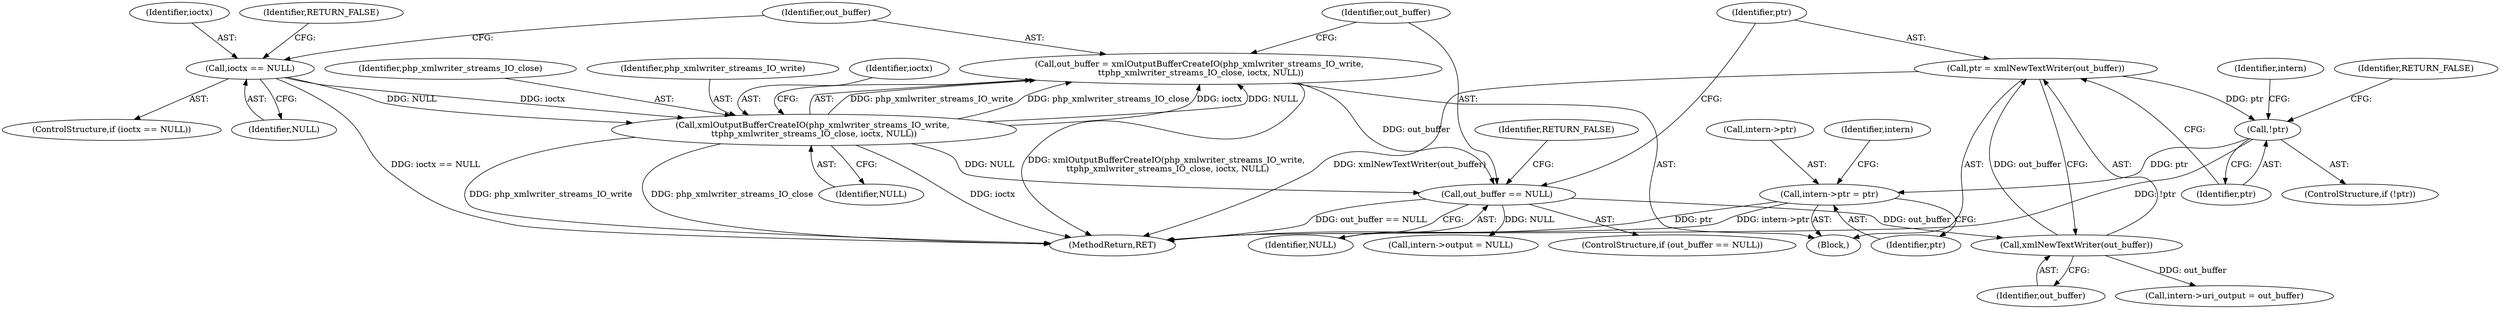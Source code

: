 digraph "0_php_4435b9142ff9813845d5c97ab29a5d637bedb257_8@pointer" {
"1000173" [label="(Call,intern->ptr = ptr)"];
"1000164" [label="(Call,!ptr)"];
"1000159" [label="(Call,ptr = xmlNewTextWriter(out_buffer))"];
"1000161" [label="(Call,xmlNewTextWriter(out_buffer))"];
"1000154" [label="(Call,out_buffer == NULL)"];
"1000146" [label="(Call,out_buffer = xmlOutputBufferCreateIO(php_xmlwriter_streams_IO_write, \n\t\tphp_xmlwriter_streams_IO_close, ioctx, NULL))"];
"1000148" [label="(Call,xmlOutputBufferCreateIO(php_xmlwriter_streams_IO_write, \n\t\tphp_xmlwriter_streams_IO_close, ioctx, NULL))"];
"1000141" [label="(Call,ioctx == NULL)"];
"1000160" [label="(Identifier,ptr)"];
"1000104" [label="(Block,)"];
"1000150" [label="(Identifier,php_xmlwriter_streams_IO_close)"];
"1000163" [label="(ControlStructure,if (!ptr))"];
"1000156" [label="(Identifier,NULL)"];
"1000158" [label="(Identifier,RETURN_FALSE)"];
"1000146" [label="(Call,out_buffer = xmlOutputBufferCreateIO(php_xmlwriter_streams_IO_write, \n\t\tphp_xmlwriter_streams_IO_close, ioctx, NULL))"];
"1000161" [label="(Call,xmlNewTextWriter(out_buffer))"];
"1000142" [label="(Identifier,ioctx)"];
"1000162" [label="(Identifier,out_buffer)"];
"1000155" [label="(Identifier,out_buffer)"];
"1000177" [label="(Identifier,ptr)"];
"1000169" [label="(Identifier,intern)"];
"1000148" [label="(Call,xmlOutputBufferCreateIO(php_xmlwriter_streams_IO_write, \n\t\tphp_xmlwriter_streams_IO_close, ioctx, NULL))"];
"1000165" [label="(Identifier,ptr)"];
"1000140" [label="(ControlStructure,if (ioctx == NULL))"];
"1000143" [label="(Identifier,NULL)"];
"1000154" [label="(Call,out_buffer == NULL)"];
"1000167" [label="(Identifier,RETURN_FALSE)"];
"1000159" [label="(Call,ptr = xmlNewTextWriter(out_buffer))"];
"1000174" [label="(Call,intern->ptr)"];
"1000149" [label="(Identifier,php_xmlwriter_streams_IO_write)"];
"1000164" [label="(Call,!ptr)"];
"1000178" [label="(Call,intern->output = NULL)"];
"1000141" [label="(Call,ioctx == NULL)"];
"1000173" [label="(Call,intern->ptr = ptr)"];
"1000153" [label="(ControlStructure,if (out_buffer == NULL))"];
"1000147" [label="(Identifier,out_buffer)"];
"1000151" [label="(Identifier,ioctx)"];
"1000145" [label="(Identifier,RETURN_FALSE)"];
"1000180" [label="(Identifier,intern)"];
"1000183" [label="(Call,intern->uri_output = out_buffer)"];
"1000193" [label="(MethodReturn,RET)"];
"1000152" [label="(Identifier,NULL)"];
"1000173" -> "1000104"  [label="AST: "];
"1000173" -> "1000177"  [label="CFG: "];
"1000174" -> "1000173"  [label="AST: "];
"1000177" -> "1000173"  [label="AST: "];
"1000180" -> "1000173"  [label="CFG: "];
"1000173" -> "1000193"  [label="DDG: ptr"];
"1000173" -> "1000193"  [label="DDG: intern->ptr"];
"1000164" -> "1000173"  [label="DDG: ptr"];
"1000164" -> "1000163"  [label="AST: "];
"1000164" -> "1000165"  [label="CFG: "];
"1000165" -> "1000164"  [label="AST: "];
"1000167" -> "1000164"  [label="CFG: "];
"1000169" -> "1000164"  [label="CFG: "];
"1000164" -> "1000193"  [label="DDG: !ptr"];
"1000159" -> "1000164"  [label="DDG: ptr"];
"1000159" -> "1000104"  [label="AST: "];
"1000159" -> "1000161"  [label="CFG: "];
"1000160" -> "1000159"  [label="AST: "];
"1000161" -> "1000159"  [label="AST: "];
"1000165" -> "1000159"  [label="CFG: "];
"1000159" -> "1000193"  [label="DDG: xmlNewTextWriter(out_buffer)"];
"1000161" -> "1000159"  [label="DDG: out_buffer"];
"1000161" -> "1000162"  [label="CFG: "];
"1000162" -> "1000161"  [label="AST: "];
"1000154" -> "1000161"  [label="DDG: out_buffer"];
"1000161" -> "1000183"  [label="DDG: out_buffer"];
"1000154" -> "1000153"  [label="AST: "];
"1000154" -> "1000156"  [label="CFG: "];
"1000155" -> "1000154"  [label="AST: "];
"1000156" -> "1000154"  [label="AST: "];
"1000158" -> "1000154"  [label="CFG: "];
"1000160" -> "1000154"  [label="CFG: "];
"1000154" -> "1000193"  [label="DDG: out_buffer == NULL"];
"1000146" -> "1000154"  [label="DDG: out_buffer"];
"1000148" -> "1000154"  [label="DDG: NULL"];
"1000154" -> "1000178"  [label="DDG: NULL"];
"1000146" -> "1000104"  [label="AST: "];
"1000146" -> "1000148"  [label="CFG: "];
"1000147" -> "1000146"  [label="AST: "];
"1000148" -> "1000146"  [label="AST: "];
"1000155" -> "1000146"  [label="CFG: "];
"1000146" -> "1000193"  [label="DDG: xmlOutputBufferCreateIO(php_xmlwriter_streams_IO_write, \n\t\tphp_xmlwriter_streams_IO_close, ioctx, NULL)"];
"1000148" -> "1000146"  [label="DDG: php_xmlwriter_streams_IO_write"];
"1000148" -> "1000146"  [label="DDG: php_xmlwriter_streams_IO_close"];
"1000148" -> "1000146"  [label="DDG: ioctx"];
"1000148" -> "1000146"  [label="DDG: NULL"];
"1000148" -> "1000152"  [label="CFG: "];
"1000149" -> "1000148"  [label="AST: "];
"1000150" -> "1000148"  [label="AST: "];
"1000151" -> "1000148"  [label="AST: "];
"1000152" -> "1000148"  [label="AST: "];
"1000148" -> "1000193"  [label="DDG: ioctx"];
"1000148" -> "1000193"  [label="DDG: php_xmlwriter_streams_IO_write"];
"1000148" -> "1000193"  [label="DDG: php_xmlwriter_streams_IO_close"];
"1000141" -> "1000148"  [label="DDG: ioctx"];
"1000141" -> "1000148"  [label="DDG: NULL"];
"1000141" -> "1000140"  [label="AST: "];
"1000141" -> "1000143"  [label="CFG: "];
"1000142" -> "1000141"  [label="AST: "];
"1000143" -> "1000141"  [label="AST: "];
"1000145" -> "1000141"  [label="CFG: "];
"1000147" -> "1000141"  [label="CFG: "];
"1000141" -> "1000193"  [label="DDG: ioctx == NULL"];
}

